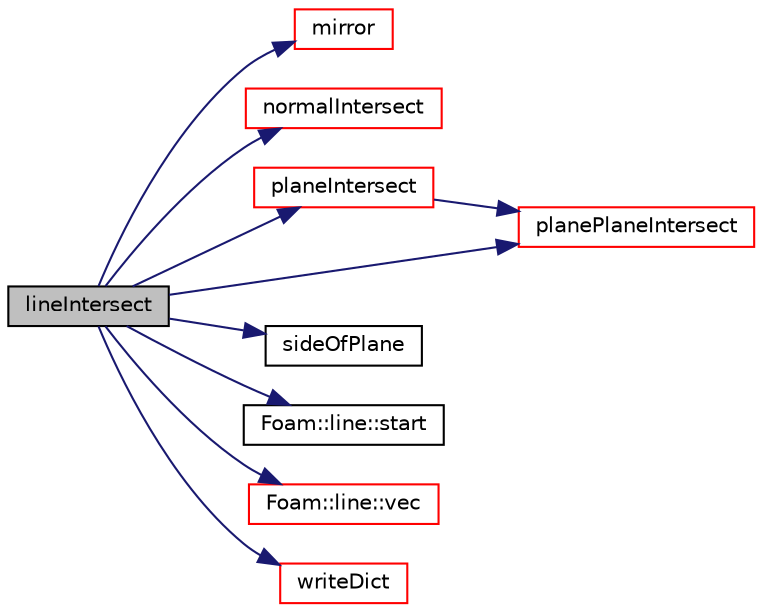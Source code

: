 digraph "lineIntersect"
{
  bgcolor="transparent";
  edge [fontname="Helvetica",fontsize="10",labelfontname="Helvetica",labelfontsize="10"];
  node [fontname="Helvetica",fontsize="10",shape=record];
  rankdir="LR";
  Node1 [label="lineIntersect",height=0.2,width=0.4,color="black", fillcolor="grey75", style="filled", fontcolor="black"];
  Node1 -> Node2 [color="midnightblue",fontsize="10",style="solid",fontname="Helvetica"];
  Node2 [label="mirror",height=0.2,width=0.4,color="red",URL="$a01894.html#a201bf6a76844bf0691a1a21ff5e6abd5",tooltip="Mirror the supplied point in the plane. Return the mirrored point. "];
  Node1 -> Node3 [color="midnightblue",fontsize="10",style="solid",fontname="Helvetica"];
  Node3 [label="normalIntersect",height=0.2,width=0.4,color="red",URL="$a01894.html#a79325c1b59a852ad033e69f38bf2ceb8",tooltip="Return cut coefficient for plane and line defined by. "];
  Node1 -> Node4 [color="midnightblue",fontsize="10",style="solid",fontname="Helvetica"];
  Node4 [label="planeIntersect",height=0.2,width=0.4,color="red",URL="$a01894.html#aebd9283b52c2ab06723a37a4abf61466",tooltip="Return the cutting line between this plane and another. "];
  Node4 -> Node5 [color="midnightblue",fontsize="10",style="solid",fontname="Helvetica"];
  Node5 [label="planePlaneIntersect",height=0.2,width=0.4,color="red",URL="$a01894.html#a20158d89e149ca638d4b63470e420781",tooltip="Return the cutting point between this plane and two other planes. "];
  Node1 -> Node5 [color="midnightblue",fontsize="10",style="solid",fontname="Helvetica"];
  Node1 -> Node6 [color="midnightblue",fontsize="10",style="solid",fontname="Helvetica"];
  Node6 [label="sideOfPlane",height=0.2,width=0.4,color="black",URL="$a01894.html#a3d2d9878e8135318d3d03c634fbe15b5",tooltip="Return the side of the plane that the point is on. "];
  Node1 -> Node7 [color="midnightblue",fontsize="10",style="solid",fontname="Helvetica"];
  Node7 [label="Foam::line::start",height=0.2,width=0.4,color="black",URL="$a01353.html#a064ea5f1013d2e9482fb85fa25b61501",tooltip="Return first vertex. "];
  Node1 -> Node8 [color="midnightblue",fontsize="10",style="solid",fontname="Helvetica"];
  Node8 [label="Foam::line::vec",height=0.2,width=0.4,color="red",URL="$a01353.html#a56e4dbad5276ec4daa922c1bb77a9072",tooltip="Return start-end vector. "];
  Node1 -> Node9 [color="midnightblue",fontsize="10",style="solid",fontname="Helvetica"];
  Node9 [label="writeDict",height=0.2,width=0.4,color="red",URL="$a01894.html#af77027c10b89b764f28cf777c66c4be6",tooltip="Write to dictionary. "];
}
